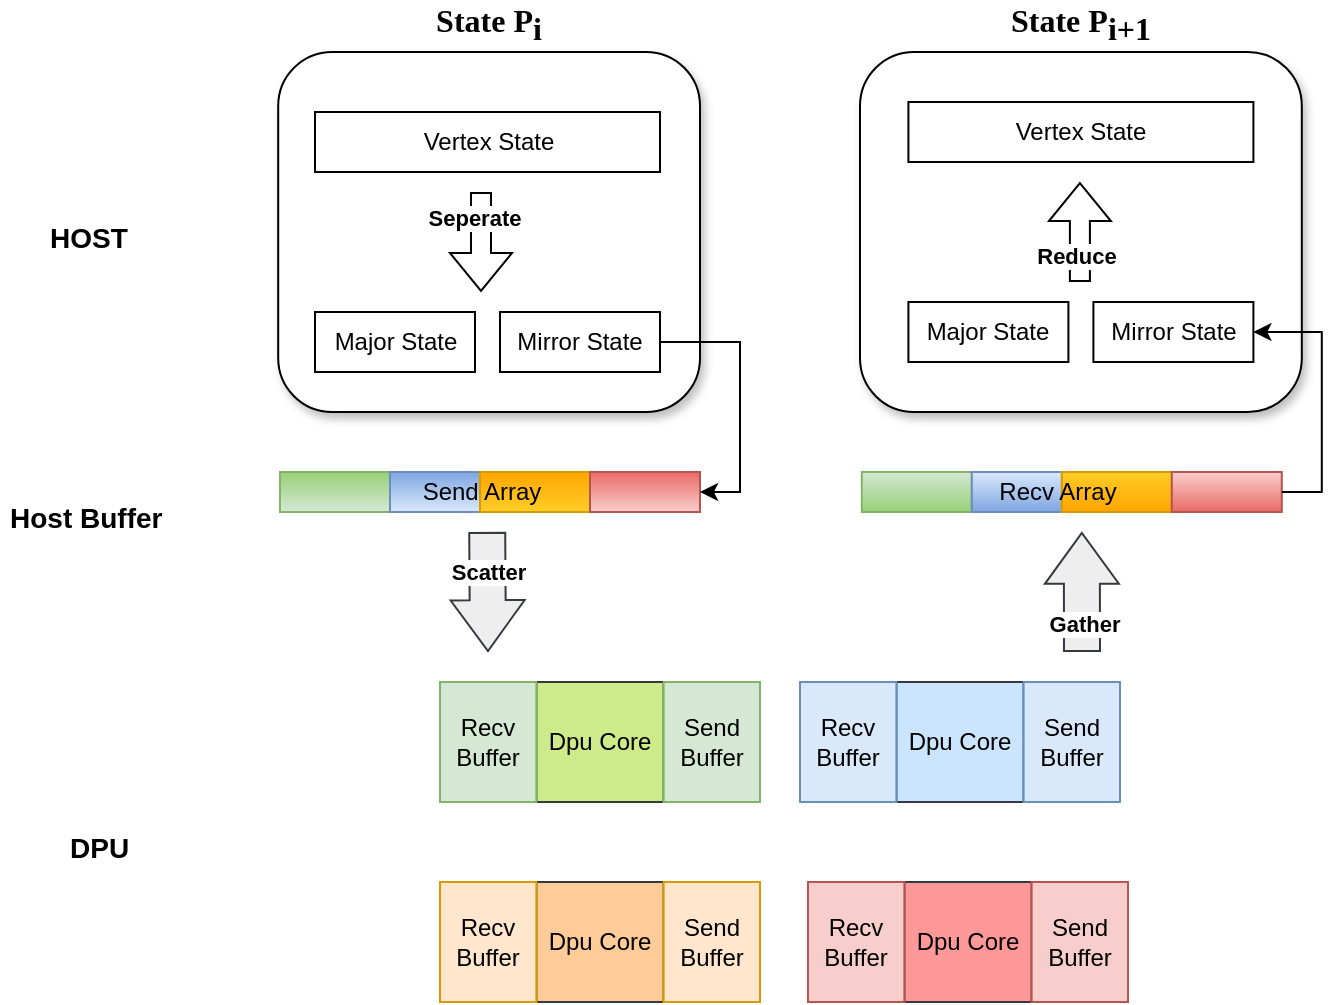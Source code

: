 <mxfile version="21.3.7" type="github">
  <diagram name="第 1 页" id="WnKNG6_DYxE4EP30FGyO">
    <mxGraphModel dx="1026" dy="518" grid="1" gridSize="10" guides="1" tooltips="1" connect="1" arrows="1" fold="1" page="1" pageScale="1" pageWidth="827" pageHeight="1169" math="0" shadow="0">
      <root>
        <mxCell id="0" />
        <mxCell id="1" parent="0" />
        <mxCell id="tbXObs1JxIp5LCsgutEW-89" value="" style="rounded=0;whiteSpace=wrap;html=1;fillColor=#d5e8d4;strokeColor=#82b366;fillStyle=auto;gradientColor=#97d077;gradientDirection=north;movable=1;resizable=1;rotatable=1;deletable=1;editable=1;locked=0;connectable=1;container=0;direction=east;" vertex="1" parent="1">
          <mxGeometry x="180" y="320" width="55" height="20" as="geometry" />
        </mxCell>
        <mxCell id="tbXObs1JxIp5LCsgutEW-122" value="" style="rounded=0;whiteSpace=wrap;html=1;fillColor=#dae8fc;strokeColor=#6c8ebf;fillStyle=auto;gradientColor=#7ea6e0;gradientDirection=north;movable=1;resizable=1;rotatable=1;deletable=1;editable=1;locked=0;connectable=1;container=0;direction=east;" vertex="1" parent="1">
          <mxGeometry x="235" y="320" width="55" height="20" as="geometry" />
        </mxCell>
        <mxCell id="tbXObs1JxIp5LCsgutEW-124" value="" style="rounded=0;whiteSpace=wrap;html=1;fillColor=#ffcd28;strokeColor=#d79b00;fillStyle=auto;gradientColor=#ffa500;gradientDirection=north;movable=1;resizable=1;rotatable=1;deletable=1;editable=1;locked=0;connectable=1;container=0;direction=east;" vertex="1" parent="1">
          <mxGeometry x="280" y="320" width="55" height="20" as="geometry" />
        </mxCell>
        <mxCell id="tbXObs1JxIp5LCsgutEW-125" value="" style="rounded=0;whiteSpace=wrap;html=1;fillColor=#f8cecc;strokeColor=#b85450;fillStyle=auto;gradientColor=#ea6b66;gradientDirection=north;movable=1;resizable=1;rotatable=1;deletable=1;editable=1;locked=0;connectable=1;container=0;direction=east;" vertex="1" parent="1">
          <mxGeometry x="335" y="320" width="55" height="20" as="geometry" />
        </mxCell>
        <mxCell id="tbXObs1JxIp5LCsgutEW-105" value="Dpu Core" style="rounded=0;whiteSpace=wrap;html=1;fillColor=#cce5ff;strokeColor=#36393d;" vertex="1" parent="1">
          <mxGeometry x="488.193" y="425" width="63.614" height="60" as="geometry" />
        </mxCell>
        <mxCell id="tbXObs1JxIp5LCsgutEW-106" value="Send&lt;br&gt;Buffer" style="rounded=0;whiteSpace=wrap;html=1;fillColor=#dae8fc;strokeColor=#6c8ebf;" vertex="1" parent="1">
          <mxGeometry x="551.807" y="425" width="48.193" height="60" as="geometry" />
        </mxCell>
        <mxCell id="tbXObs1JxIp5LCsgutEW-107" value="Recv&lt;br&gt;Buffer" style="rounded=0;whiteSpace=wrap;html=1;fillColor=#dae8fc;strokeColor=#6c8ebf;" vertex="1" parent="1">
          <mxGeometry x="440" y="425" width="48.193" height="60" as="geometry" />
        </mxCell>
        <mxCell id="tbXObs1JxIp5LCsgutEW-116" value="Dpu Core" style="rounded=0;whiteSpace=wrap;html=1;fillColor=#FF9999;strokeColor=#36393d;" vertex="1" parent="1">
          <mxGeometry x="492.193" y="525" width="63.614" height="60" as="geometry" />
        </mxCell>
        <mxCell id="tbXObs1JxIp5LCsgutEW-117" value="Send&lt;br&gt;Buffer" style="rounded=0;whiteSpace=wrap;html=1;fillColor=#f8cecc;strokeColor=#b85450;" vertex="1" parent="1">
          <mxGeometry x="555.807" y="525" width="48.193" height="60" as="geometry" />
        </mxCell>
        <mxCell id="tbXObs1JxIp5LCsgutEW-118" value="Recv&lt;br&gt;Buffer" style="rounded=0;whiteSpace=wrap;html=1;fillColor=#f8cecc;strokeColor=#b85450;" vertex="1" parent="1">
          <mxGeometry x="444" y="525" width="48.193" height="60" as="geometry" />
        </mxCell>
        <mxCell id="tbXObs1JxIp5LCsgutEW-100" value="Dpu Core" style="rounded=0;whiteSpace=wrap;html=1;fillColor=#cdeb8b;strokeColor=#36393d;" vertex="1" parent="1">
          <mxGeometry x="308.193" y="425" width="63.614" height="60" as="geometry" />
        </mxCell>
        <mxCell id="tbXObs1JxIp5LCsgutEW-101" value="Send&lt;br&gt;Buffer" style="rounded=0;whiteSpace=wrap;html=1;fillColor=#d5e8d4;strokeColor=#82b366;" vertex="1" parent="1">
          <mxGeometry x="371.807" y="425" width="48.193" height="60" as="geometry" />
        </mxCell>
        <mxCell id="tbXObs1JxIp5LCsgutEW-102" value="Recv&lt;br&gt;Buffer" style="rounded=0;whiteSpace=wrap;html=1;fillColor=#d5e8d4;strokeColor=#82b366;" vertex="1" parent="1">
          <mxGeometry x="260" y="425" width="48.193" height="60" as="geometry" />
        </mxCell>
        <mxCell id="tbXObs1JxIp5LCsgutEW-111" value="Dpu Core" style="rounded=0;whiteSpace=wrap;html=1;fillColor=#ffcc99;strokeColor=#36393d;" vertex="1" parent="1">
          <mxGeometry x="308.193" y="525" width="63.614" height="60" as="geometry" />
        </mxCell>
        <mxCell id="tbXObs1JxIp5LCsgutEW-112" value="Send&lt;br&gt;Buffer" style="rounded=0;whiteSpace=wrap;html=1;fillColor=#ffe6cc;strokeColor=#d79b00;" vertex="1" parent="1">
          <mxGeometry x="371.807" y="525" width="48.193" height="60" as="geometry" />
        </mxCell>
        <mxCell id="tbXObs1JxIp5LCsgutEW-113" value="Recv&lt;br&gt;Buffer" style="rounded=0;whiteSpace=wrap;html=1;fillColor=#ffe6cc;strokeColor=#d79b00;" vertex="1" parent="1">
          <mxGeometry x="260" y="525" width="48.193" height="60" as="geometry" />
        </mxCell>
        <mxCell id="tbXObs1JxIp5LCsgutEW-138" value="" style="shape=flexArrow;endArrow=classic;html=1;rounded=0;endWidth=18;endSize=8.13;width=18;fillColor=#eeeeee;strokeColor=#36393d;" edge="1" parent="1">
          <mxGeometry width="50" height="50" relative="1" as="geometry">
            <mxPoint x="283.6" y="350" as="sourcePoint" />
            <mxPoint x="284" y="410" as="targetPoint" />
          </mxGeometry>
        </mxCell>
        <mxCell id="tbXObs1JxIp5LCsgutEW-139" value="&lt;b&gt;Scatter&lt;/b&gt;" style="edgeLabel;html=1;align=center;verticalAlign=middle;resizable=0;points=[];" vertex="1" connectable="0" parent="tbXObs1JxIp5LCsgutEW-138">
          <mxGeometry x="-0.049" y="3" relative="1" as="geometry">
            <mxPoint x="-3" y="-9" as="offset" />
          </mxGeometry>
        </mxCell>
        <mxCell id="tbXObs1JxIp5LCsgutEW-140" value="" style="shape=flexArrow;endArrow=classic;html=1;rounded=0;endWidth=18;endSize=8.13;width=18;fillColor=#eeeeee;strokeColor=#36393d;" edge="1" parent="1">
          <mxGeometry width="50" height="50" relative="1" as="geometry">
            <mxPoint x="581" y="410" as="sourcePoint" />
            <mxPoint x="580.9" y="350" as="targetPoint" />
          </mxGeometry>
        </mxCell>
        <mxCell id="tbXObs1JxIp5LCsgutEW-141" value="&lt;b&gt;Gather&lt;/b&gt;" style="edgeLabel;html=1;align=center;verticalAlign=middle;resizable=0;points=[];" vertex="1" connectable="0" parent="tbXObs1JxIp5LCsgutEW-140">
          <mxGeometry x="-0.049" y="3" relative="1" as="geometry">
            <mxPoint x="4" y="14" as="offset" />
          </mxGeometry>
        </mxCell>
        <mxCell id="tbXObs1JxIp5LCsgutEW-142" value="State P&lt;sub style=&quot;font-size: 16px;&quot;&gt;i&lt;/sub&gt;" style="rounded=1;whiteSpace=wrap;html=1;labelPosition=center;verticalLabelPosition=top;align=center;verticalAlign=bottom;fontFamily=Comic Sans MS;fontStyle=1;fontSize=16;glass=0;shadow=1;" vertex="1" parent="1">
          <mxGeometry x="179.1" y="110" width="210.9" height="180" as="geometry" />
        </mxCell>
        <mxCell id="tbXObs1JxIp5LCsgutEW-143" value="&lt;div style=&quot;text-align: left; font-size: 16px;&quot;&gt;&lt;span style=&quot;background-color: initial; font-size: 16px;&quot;&gt;State P&lt;/span&gt;&lt;sub style=&quot;background-color: initial; font-size: 16px;&quot;&gt;i+1&lt;/sub&gt;&lt;/div&gt;" style="rounded=1;whiteSpace=wrap;html=1;labelPosition=center;verticalLabelPosition=top;align=center;verticalAlign=bottom;fontFamily=Comic Sans MS;fontSize=16;fontStyle=1;shadow=1;" vertex="1" parent="1">
          <mxGeometry x="470" y="110" width="220.9" height="180" as="geometry" />
        </mxCell>
        <mxCell id="tbXObs1JxIp5LCsgutEW-145" value="Vertex State" style="rounded=0;whiteSpace=wrap;html=1;" vertex="1" parent="1">
          <mxGeometry x="197.5" y="140" width="172.5" height="30" as="geometry" />
        </mxCell>
        <mxCell id="tbXObs1JxIp5LCsgutEW-146" value="Major State" style="rounded=0;whiteSpace=wrap;html=1;" vertex="1" parent="1">
          <mxGeometry x="197.5" y="240" width="80" height="30" as="geometry" />
        </mxCell>
        <mxCell id="tbXObs1JxIp5LCsgutEW-164" style="edgeStyle=orthogonalEdgeStyle;rounded=0;orthogonalLoop=1;jettySize=auto;html=1;exitX=1;exitY=0.5;exitDx=0;exitDy=0;entryX=1;entryY=0.5;entryDx=0;entryDy=0;" edge="1" parent="1" source="tbXObs1JxIp5LCsgutEW-147" target="tbXObs1JxIp5LCsgutEW-125">
          <mxGeometry relative="1" as="geometry" />
        </mxCell>
        <mxCell id="tbXObs1JxIp5LCsgutEW-147" value="Mirror State" style="rounded=0;whiteSpace=wrap;html=1;" vertex="1" parent="1">
          <mxGeometry x="290" y="240" width="80" height="30" as="geometry" />
        </mxCell>
        <mxCell id="tbXObs1JxIp5LCsgutEW-148" value="&lt;h1&gt;&lt;font style=&quot;font-size: 14px;&quot;&gt;Host Buffer&lt;/font&gt;&lt;/h1&gt;" style="text;html=1;strokeColor=none;fillColor=none;spacing=5;spacingTop=-20;whiteSpace=wrap;overflow=hidden;rounded=0;" vertex="1" parent="1">
          <mxGeometry x="40" y="320" width="110" height="40" as="geometry" />
        </mxCell>
        <mxCell id="tbXObs1JxIp5LCsgutEW-149" value="Send Array" style="text;html=1;strokeColor=none;fillColor=none;align=center;verticalAlign=middle;whiteSpace=wrap;rounded=0;" vertex="1" parent="1">
          <mxGeometry x="250" y="312.5" width="62" height="35" as="geometry" />
        </mxCell>
        <mxCell id="tbXObs1JxIp5LCsgutEW-151" value="&lt;h1&gt;&lt;font style=&quot;font-size: 14px;&quot;&gt;DPU&lt;/font&gt;&lt;/h1&gt;" style="text;html=1;strokeColor=none;fillColor=none;spacing=5;spacingTop=-20;whiteSpace=wrap;overflow=hidden;rounded=0;" vertex="1" parent="1">
          <mxGeometry x="70" y="485" width="40" height="45" as="geometry" />
        </mxCell>
        <mxCell id="tbXObs1JxIp5LCsgutEW-152" value="&lt;h1&gt;&lt;font style=&quot;font-size: 14px;&quot;&gt;HOST&lt;/font&gt;&lt;/h1&gt;" style="text;html=1;strokeColor=none;fillColor=none;spacing=5;spacingTop=-20;whiteSpace=wrap;overflow=hidden;rounded=0;" vertex="1" parent="1">
          <mxGeometry x="60" y="180" width="50" height="50" as="geometry" />
        </mxCell>
        <mxCell id="tbXObs1JxIp5LCsgutEW-154" value="" style="shape=flexArrow;endArrow=classic;html=1;rounded=0;" edge="1" parent="1">
          <mxGeometry width="50" height="50" relative="1" as="geometry">
            <mxPoint x="280.5" y="180" as="sourcePoint" />
            <mxPoint x="280.5" y="230" as="targetPoint" />
          </mxGeometry>
        </mxCell>
        <mxCell id="tbXObs1JxIp5LCsgutEW-155" value="&lt;b&gt;Seperate&lt;/b&gt;" style="edgeLabel;html=1;align=center;verticalAlign=middle;resizable=0;points=[];" vertex="1" connectable="0" parent="tbXObs1JxIp5LCsgutEW-154">
          <mxGeometry x="-0.48" y="-4" relative="1" as="geometry">
            <mxPoint as="offset" />
          </mxGeometry>
        </mxCell>
        <mxCell id="tbXObs1JxIp5LCsgutEW-158" value="Vertex State" style="rounded=0;whiteSpace=wrap;html=1;" vertex="1" parent="1">
          <mxGeometry x="494.2" y="135" width="172.5" height="30" as="geometry" />
        </mxCell>
        <mxCell id="tbXObs1JxIp5LCsgutEW-161" value="Major State" style="rounded=0;whiteSpace=wrap;html=1;" vertex="1" parent="1">
          <mxGeometry x="494.2" y="235" width="80" height="30" as="geometry" />
        </mxCell>
        <mxCell id="tbXObs1JxIp5LCsgutEW-162" value="Mirror State" style="rounded=0;whiteSpace=wrap;html=1;" vertex="1" parent="1">
          <mxGeometry x="586.7" y="235" width="80" height="30" as="geometry" />
        </mxCell>
        <mxCell id="tbXObs1JxIp5LCsgutEW-165" value="" style="group" vertex="1" connectable="0" parent="1">
          <mxGeometry x="470.9" y="312.5" width="210" height="35" as="geometry" />
        </mxCell>
        <mxCell id="tbXObs1JxIp5LCsgutEW-134" value="" style="rounded=0;whiteSpace=wrap;html=1;fillColor=#d5e8d4;strokeColor=#82b366;fillStyle=auto;gradientColor=#97d077;gradientDirection=south;movable=1;resizable=1;rotatable=1;deletable=1;editable=1;locked=0;connectable=1;container=0;direction=east;" vertex="1" parent="tbXObs1JxIp5LCsgutEW-165">
          <mxGeometry y="7.5" width="55" height="20" as="geometry" />
        </mxCell>
        <mxCell id="tbXObs1JxIp5LCsgutEW-135" value="" style="rounded=0;whiteSpace=wrap;html=1;fillColor=#dae8fc;strokeColor=#6c8ebf;fillStyle=auto;gradientColor=#7ea6e0;gradientDirection=south;movable=1;resizable=1;rotatable=1;deletable=1;editable=1;locked=0;connectable=1;container=0;direction=east;" vertex="1" parent="tbXObs1JxIp5LCsgutEW-165">
          <mxGeometry x="55" y="7.5" width="55" height="20" as="geometry" />
        </mxCell>
        <mxCell id="tbXObs1JxIp5LCsgutEW-136" value="" style="rounded=0;whiteSpace=wrap;html=1;fillColor=#ffcd28;strokeColor=#d79b00;fillStyle=auto;gradientColor=#ffa500;gradientDirection=south;movable=1;resizable=1;rotatable=1;deletable=1;editable=1;locked=0;connectable=1;container=0;direction=east;" vertex="1" parent="tbXObs1JxIp5LCsgutEW-165">
          <mxGeometry x="100" y="7.5" width="55" height="20" as="geometry" />
        </mxCell>
        <mxCell id="tbXObs1JxIp5LCsgutEW-137" value="" style="rounded=0;whiteSpace=wrap;html=1;fillColor=#f8cecc;strokeColor=#b85450;fillStyle=auto;gradientColor=#ea6b66;gradientDirection=south;movable=1;resizable=1;rotatable=1;deletable=1;editable=1;locked=0;connectable=1;container=0;direction=east;" vertex="1" parent="tbXObs1JxIp5LCsgutEW-165">
          <mxGeometry x="155" y="7.5" width="55" height="20" as="geometry" />
        </mxCell>
        <mxCell id="tbXObs1JxIp5LCsgutEW-150" value="Recv Array" style="text;html=1;strokeColor=none;fillColor=none;align=center;verticalAlign=middle;whiteSpace=wrap;rounded=0;" vertex="1" parent="tbXObs1JxIp5LCsgutEW-165">
          <mxGeometry x="63.1" width="70" height="35" as="geometry" />
        </mxCell>
        <mxCell id="tbXObs1JxIp5LCsgutEW-166" style="edgeStyle=orthogonalEdgeStyle;rounded=0;orthogonalLoop=1;jettySize=auto;html=1;exitX=1;exitY=0.5;exitDx=0;exitDy=0;entryX=1;entryY=0.5;entryDx=0;entryDy=0;" edge="1" parent="1" source="tbXObs1JxIp5LCsgutEW-137" target="tbXObs1JxIp5LCsgutEW-162">
          <mxGeometry relative="1" as="geometry" />
        </mxCell>
        <mxCell id="tbXObs1JxIp5LCsgutEW-167" value="" style="shape=flexArrow;endArrow=classic;html=1;rounded=0;" edge="1" parent="1">
          <mxGeometry width="50" height="50" relative="1" as="geometry">
            <mxPoint x="579.95" y="225" as="sourcePoint" />
            <mxPoint x="579.95" y="175" as="targetPoint" />
          </mxGeometry>
        </mxCell>
        <mxCell id="tbXObs1JxIp5LCsgutEW-168" value="Reduce" style="edgeLabel;html=1;align=center;verticalAlign=middle;resizable=0;points=[];fontStyle=1" vertex="1" connectable="0" parent="tbXObs1JxIp5LCsgutEW-167">
          <mxGeometry x="-0.48" y="2" relative="1" as="geometry">
            <mxPoint as="offset" />
          </mxGeometry>
        </mxCell>
      </root>
    </mxGraphModel>
  </diagram>
</mxfile>
